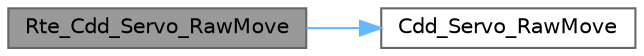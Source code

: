 digraph "Rte_Cdd_Servo_RawMove"
{
 // LATEX_PDF_SIZE
  bgcolor="transparent";
  edge [fontname=Helvetica,fontsize=10,labelfontname=Helvetica,labelfontsize=10];
  node [fontname=Helvetica,fontsize=10,shape=box,height=0.2,width=0.4];
  rankdir="LR";
  Node1 [id="Node000001",label="Rte_Cdd_Servo_RawMove",height=0.2,width=0.4,color="gray40", fillcolor="grey60", style="filled", fontcolor="black",tooltip=" "];
  Node1 -> Node2 [id="edge1_Node000001_Node000002",color="steelblue1",style="solid",tooltip=" "];
  Node2 [id="Node000002",label="Cdd_Servo_RawMove",height=0.2,width=0.4,color="grey40", fillcolor="white", style="filled",URL="$_cdd___servo_8c.html#a8716eec6f75aa20b3f341eeae3e331c1",tooltip=" "];
}
